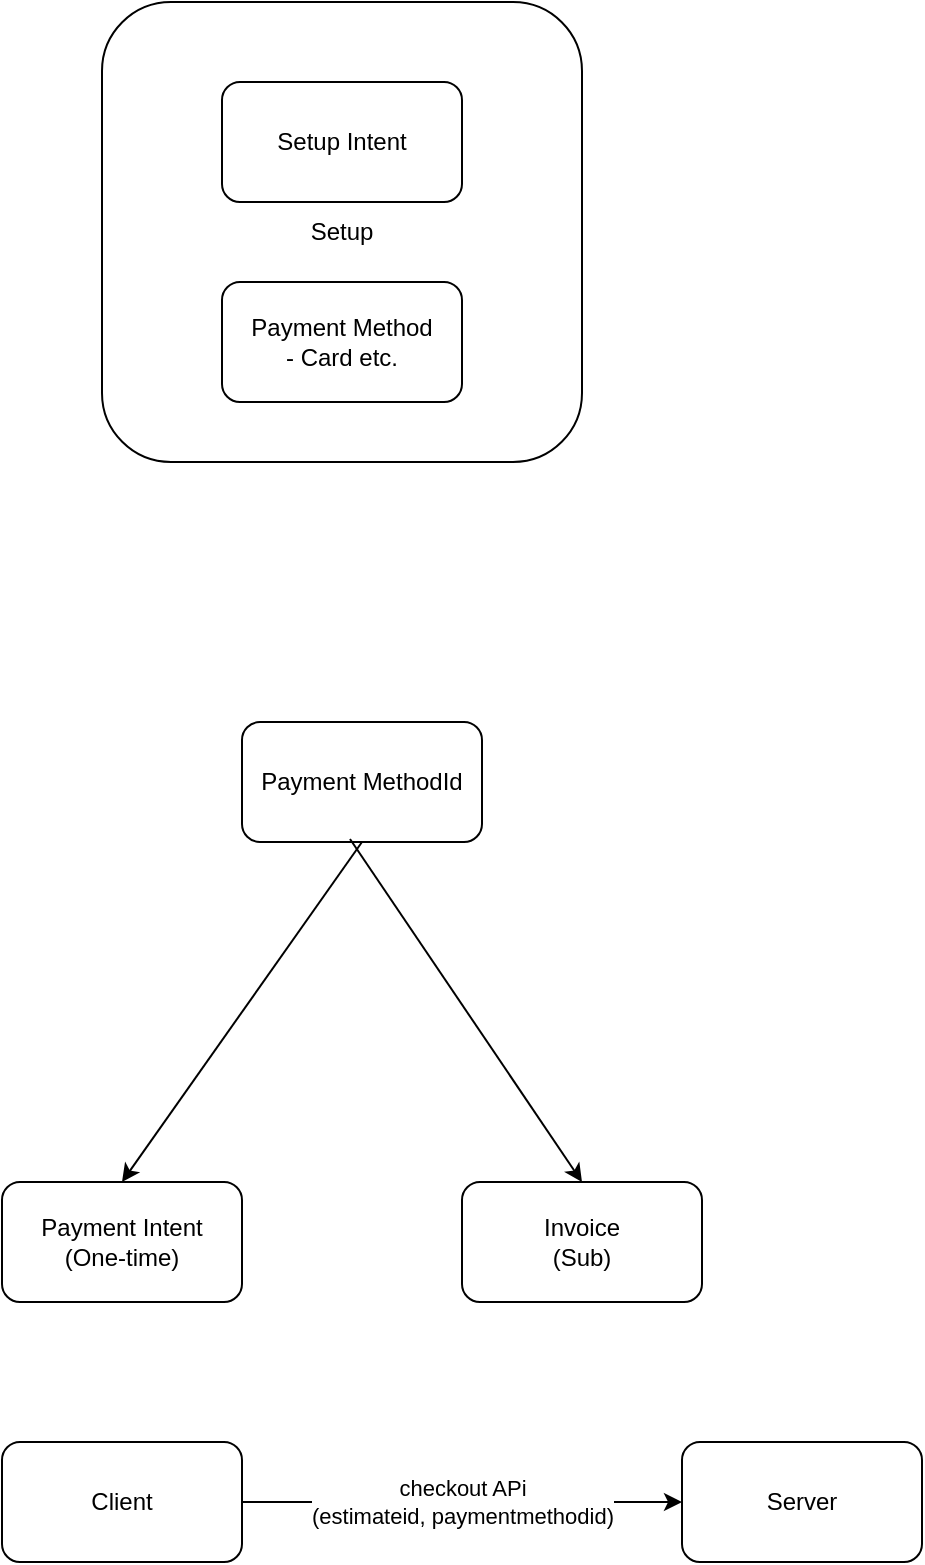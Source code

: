 <mxfile version="20.8.16" type="device"><diagram name="Page-1" id="TsUlQsDKxx1Jwy7v8nA8"><mxGraphModel dx="954" dy="580" grid="1" gridSize="10" guides="1" tooltips="1" connect="1" arrows="1" fold="1" page="1" pageScale="1" pageWidth="827" pageHeight="1169" math="0" shadow="0"><root><mxCell id="0"/><mxCell id="1" parent="0"/><mxCell id="lKaQEzcZX6lsEWZ-qL9Z-3" value="Setup" style="rounded=1;whiteSpace=wrap;html=1;" vertex="1" parent="1"><mxGeometry x="250" y="90" width="240" height="230" as="geometry"/></mxCell><mxCell id="lKaQEzcZX6lsEWZ-qL9Z-1" value="Setup Intent" style="rounded=1;whiteSpace=wrap;html=1;" vertex="1" parent="1"><mxGeometry x="310" y="130" width="120" height="60" as="geometry"/></mxCell><mxCell id="lKaQEzcZX6lsEWZ-qL9Z-2" value="Payment Method&lt;br&gt;- Card etc." style="rounded=1;whiteSpace=wrap;html=1;" vertex="1" parent="1"><mxGeometry x="310" y="230" width="120" height="60" as="geometry"/></mxCell><mxCell id="lKaQEzcZX6lsEWZ-qL9Z-5" value="Payment Intent&lt;br&gt;(One-time)" style="rounded=1;whiteSpace=wrap;html=1;" vertex="1" parent="1"><mxGeometry x="200" y="680" width="120" height="60" as="geometry"/></mxCell><mxCell id="lKaQEzcZX6lsEWZ-qL9Z-6" value="Invoice&lt;br&gt;(Sub)" style="rounded=1;whiteSpace=wrap;html=1;" vertex="1" parent="1"><mxGeometry x="430" y="680" width="120" height="60" as="geometry"/></mxCell><mxCell id="lKaQEzcZX6lsEWZ-qL9Z-7" value="" style="endArrow=classic;html=1;rounded=0;entryX=0.5;entryY=0;entryDx=0;entryDy=0;" edge="1" parent="1" target="lKaQEzcZX6lsEWZ-qL9Z-5"><mxGeometry width="50" height="50" relative="1" as="geometry"><mxPoint x="380" y="510" as="sourcePoint"/><mxPoint x="440" y="470" as="targetPoint"/></mxGeometry></mxCell><mxCell id="lKaQEzcZX6lsEWZ-qL9Z-8" value="Payment MethodId" style="rounded=1;whiteSpace=wrap;html=1;" vertex="1" parent="1"><mxGeometry x="320" y="450" width="120" height="60" as="geometry"/></mxCell><mxCell id="lKaQEzcZX6lsEWZ-qL9Z-9" value="" style="endArrow=classic;html=1;rounded=0;entryX=0.5;entryY=0;entryDx=0;entryDy=0;exitX=0.45;exitY=0.975;exitDx=0;exitDy=0;exitPerimeter=0;" edge="1" parent="1" source="lKaQEzcZX6lsEWZ-qL9Z-8" target="lKaQEzcZX6lsEWZ-qL9Z-6"><mxGeometry width="50" height="50" relative="1" as="geometry"><mxPoint x="390" y="520" as="sourcePoint"/><mxPoint x="270" y="690" as="targetPoint"/></mxGeometry></mxCell><mxCell id="lKaQEzcZX6lsEWZ-qL9Z-10" value="Client" style="rounded=1;whiteSpace=wrap;html=1;" vertex="1" parent="1"><mxGeometry x="200" y="810" width="120" height="60" as="geometry"/></mxCell><mxCell id="lKaQEzcZX6lsEWZ-qL9Z-11" value="Server" style="rounded=1;whiteSpace=wrap;html=1;" vertex="1" parent="1"><mxGeometry x="540" y="810" width="120" height="60" as="geometry"/></mxCell><mxCell id="lKaQEzcZX6lsEWZ-qL9Z-12" value="" style="endArrow=classic;html=1;rounded=0;exitX=1;exitY=0.5;exitDx=0;exitDy=0;entryX=0;entryY=0.5;entryDx=0;entryDy=0;" edge="1" parent="1" source="lKaQEzcZX6lsEWZ-qL9Z-10" target="lKaQEzcZX6lsEWZ-qL9Z-11"><mxGeometry width="50" height="50" relative="1" as="geometry"><mxPoint x="390" y="630" as="sourcePoint"/><mxPoint x="440" y="580" as="targetPoint"/></mxGeometry></mxCell><mxCell id="lKaQEzcZX6lsEWZ-qL9Z-13" value="checkout APi &lt;br&gt;(estimateid, paymentmethodid)" style="edgeLabel;html=1;align=center;verticalAlign=middle;resizable=0;points=[];" vertex="1" connectable="0" parent="lKaQEzcZX6lsEWZ-qL9Z-12"><mxGeometry x="0.101" y="2" relative="1" as="geometry"><mxPoint x="-11" y="2" as="offset"/></mxGeometry></mxCell></root></mxGraphModel></diagram></mxfile>